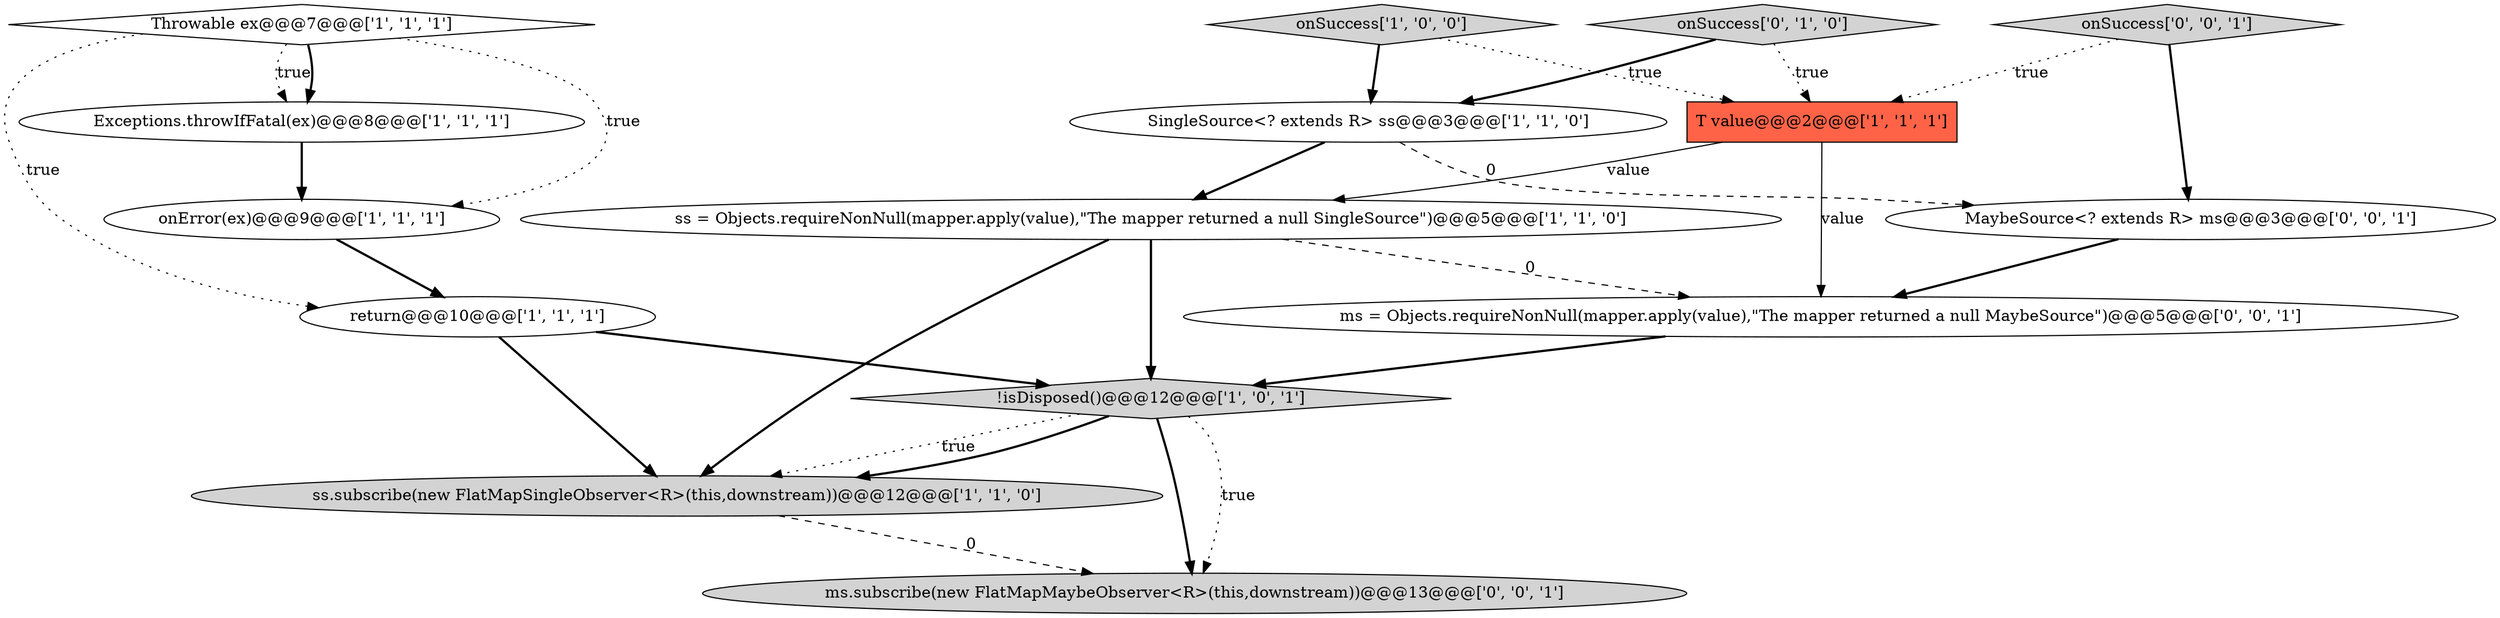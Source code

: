 digraph {
14 [style = filled, label = "ms.subscribe(new FlatMapMaybeObserver<R>(this,downstream))@@@13@@@['0', '0', '1']", fillcolor = lightgray, shape = ellipse image = "AAA0AAABBB3BBB"];
8 [style = filled, label = "ss.subscribe(new FlatMapSingleObserver<R>(this,downstream))@@@12@@@['1', '1', '0']", fillcolor = lightgray, shape = ellipse image = "AAA0AAABBB1BBB"];
10 [style = filled, label = "onSuccess['0', '1', '0']", fillcolor = lightgray, shape = diamond image = "AAA0AAABBB2BBB"];
2 [style = filled, label = "Exceptions.throwIfFatal(ex)@@@8@@@['1', '1', '1']", fillcolor = white, shape = ellipse image = "AAA0AAABBB1BBB"];
11 [style = filled, label = "onSuccess['0', '0', '1']", fillcolor = lightgray, shape = diamond image = "AAA0AAABBB3BBB"];
13 [style = filled, label = "ms = Objects.requireNonNull(mapper.apply(value),\"The mapper returned a null MaybeSource\")@@@5@@@['0', '0', '1']", fillcolor = white, shape = ellipse image = "AAA0AAABBB3BBB"];
4 [style = filled, label = "onSuccess['1', '0', '0']", fillcolor = lightgray, shape = diamond image = "AAA0AAABBB1BBB"];
6 [style = filled, label = "return@@@10@@@['1', '1', '1']", fillcolor = white, shape = ellipse image = "AAA0AAABBB1BBB"];
1 [style = filled, label = "Throwable ex@@@7@@@['1', '1', '1']", fillcolor = white, shape = diamond image = "AAA0AAABBB1BBB"];
5 [style = filled, label = "ss = Objects.requireNonNull(mapper.apply(value),\"The mapper returned a null SingleSource\")@@@5@@@['1', '1', '0']", fillcolor = white, shape = ellipse image = "AAA0AAABBB1BBB"];
12 [style = filled, label = "MaybeSource<? extends R> ms@@@3@@@['0', '0', '1']", fillcolor = white, shape = ellipse image = "AAA0AAABBB3BBB"];
9 [style = filled, label = "onError(ex)@@@9@@@['1', '1', '1']", fillcolor = white, shape = ellipse image = "AAA0AAABBB1BBB"];
3 [style = filled, label = "SingleSource<? extends R> ss@@@3@@@['1', '1', '0']", fillcolor = white, shape = ellipse image = "AAA0AAABBB1BBB"];
0 [style = filled, label = "!isDisposed()@@@12@@@['1', '0', '1']", fillcolor = lightgray, shape = diamond image = "AAA0AAABBB1BBB"];
7 [style = filled, label = "T value@@@2@@@['1', '1', '1']", fillcolor = tomato, shape = box image = "AAA0AAABBB1BBB"];
8->14 [style = dashed, label="0"];
0->14 [style = dotted, label="true"];
5->13 [style = dashed, label="0"];
5->8 [style = bold, label=""];
11->12 [style = bold, label=""];
1->9 [style = dotted, label="true"];
0->8 [style = dotted, label="true"];
13->0 [style = bold, label=""];
4->7 [style = dotted, label="true"];
6->0 [style = bold, label=""];
11->7 [style = dotted, label="true"];
0->8 [style = bold, label=""];
10->7 [style = dotted, label="true"];
1->6 [style = dotted, label="true"];
6->8 [style = bold, label=""];
3->5 [style = bold, label=""];
7->5 [style = solid, label="value"];
10->3 [style = bold, label=""];
12->13 [style = bold, label=""];
9->6 [style = bold, label=""];
2->9 [style = bold, label=""];
5->0 [style = bold, label=""];
1->2 [style = dotted, label="true"];
0->14 [style = bold, label=""];
3->12 [style = dashed, label="0"];
4->3 [style = bold, label=""];
1->2 [style = bold, label=""];
7->13 [style = solid, label="value"];
}
